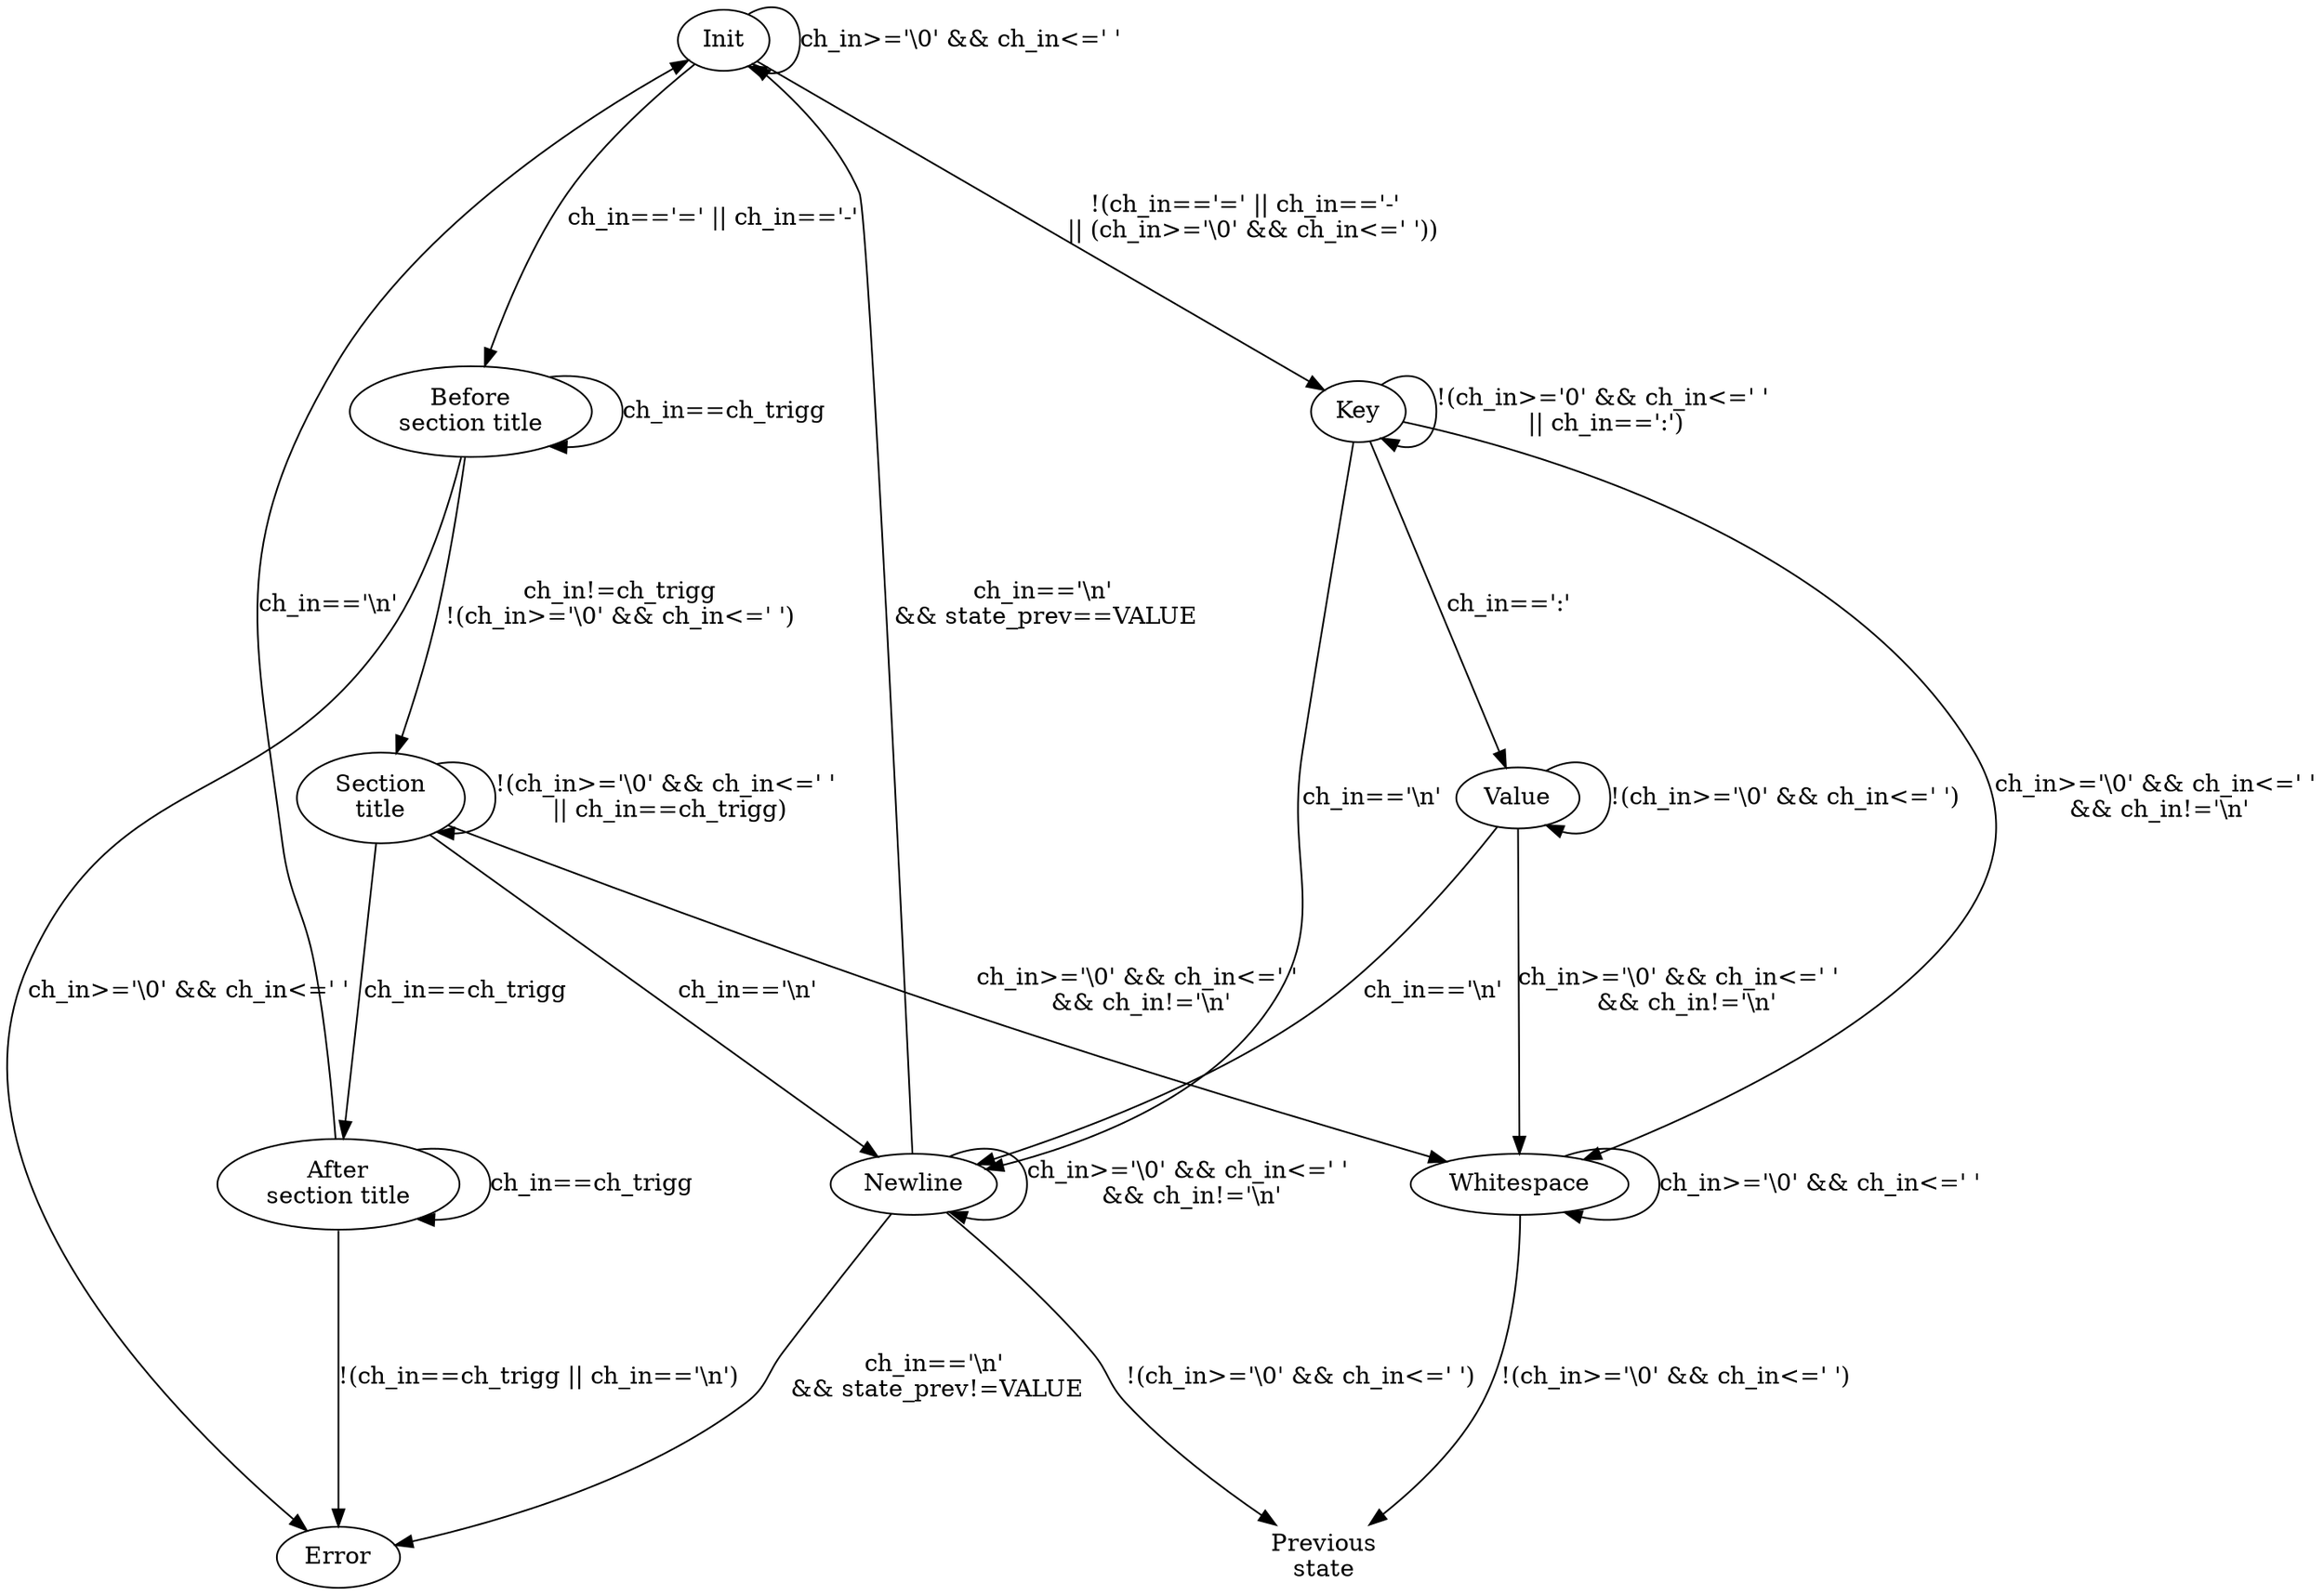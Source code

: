 digraph "Parser"
	{
	ranksep=2
	init[label="Init"];
	section_title_before[label="Before\nsection title"];
	section_title[label="Section\ntitle"];
	section_title_after[label="After\nsection title"];
	key[label="Key"];
	value[label="Value"];
	whitespace[label="Whitespace"];
	newline[label="Newline"];
	error[label="Error"];
	state_prev[label="Previous\nstate",shape="none"];

	init->section_title_before[label="ch_in=='=' || ch_in=='-'"];
	init->init[label="ch_in>='\\0' && ch_in<=' '"];
	init->key[label="!(ch_in=='=' || ch_in=='-' \n || (ch_in>='\\0' && ch_in<=' '))"];

	whitespace->whitespace[label="ch_in>='\\0' && ch_in<=' '"];
	whitespace->state_prev[label="!(ch_in>='\\0' && ch_in<=' ')"];

	section_title_before->section_title[label="ch_in!=ch_trigg\n!(ch_in>='\\0' && ch_in<=' ')"];
	section_title_before->section_title_before[label="ch_in==ch_trigg"];
	section_title_before->error[label="ch_in>='\\0' && ch_in<=' '"];

	section_title->whitespace[label="ch_in>='\\0' && ch_in<=' '\n && ch_in!='\\n'"];
	section_title->newline[label="ch_in=='\\n'"];
	section_title->section_title[label="!(ch_in>='\\0' && ch_in<=' '\n || ch_in==ch_trigg)"];
	section_title->section_title_after[label="ch_in==ch_trigg"];

	section_title_after->section_title_after[label="ch_in==ch_trigg"];
	section_title_after->init[label="ch_in=='\\n'"];
	section_title_after->error[label="!(ch_in==ch_trigg || ch_in=='\\n')"];

	key->value[label="ch_in==':'"];
	key->newline[label="ch_in=='\\n'"];
	key->whitespace[label="ch_in>='\\0' && ch_in<=' '\n && ch_in!='\\n'"];
	key->key[label="!(ch_in>='\0' && ch_in<=' '\n || ch_in==':')"];

	value->whitespace[label="ch_in>='\\0' && ch_in<=' '\n  && ch_in!='\\n'"];
	value->newline[label="ch_in=='\\n'"];
	value->value[label="!(ch_in>='\\0' && ch_in<=' ')"];


	newline->error[label="ch_in=='\\n'\n && state_prev!=VALUE"];
	newline->init[label="ch_in=='\\n'\n && state_prev==VALUE"];
	newline->newline[label="ch_in>='\\0' && ch_in<=' '\n && ch_in!='\\n'"];
	newline->state_prev[label="!(ch_in>='\\0' && ch_in<=' ')"];
	}
